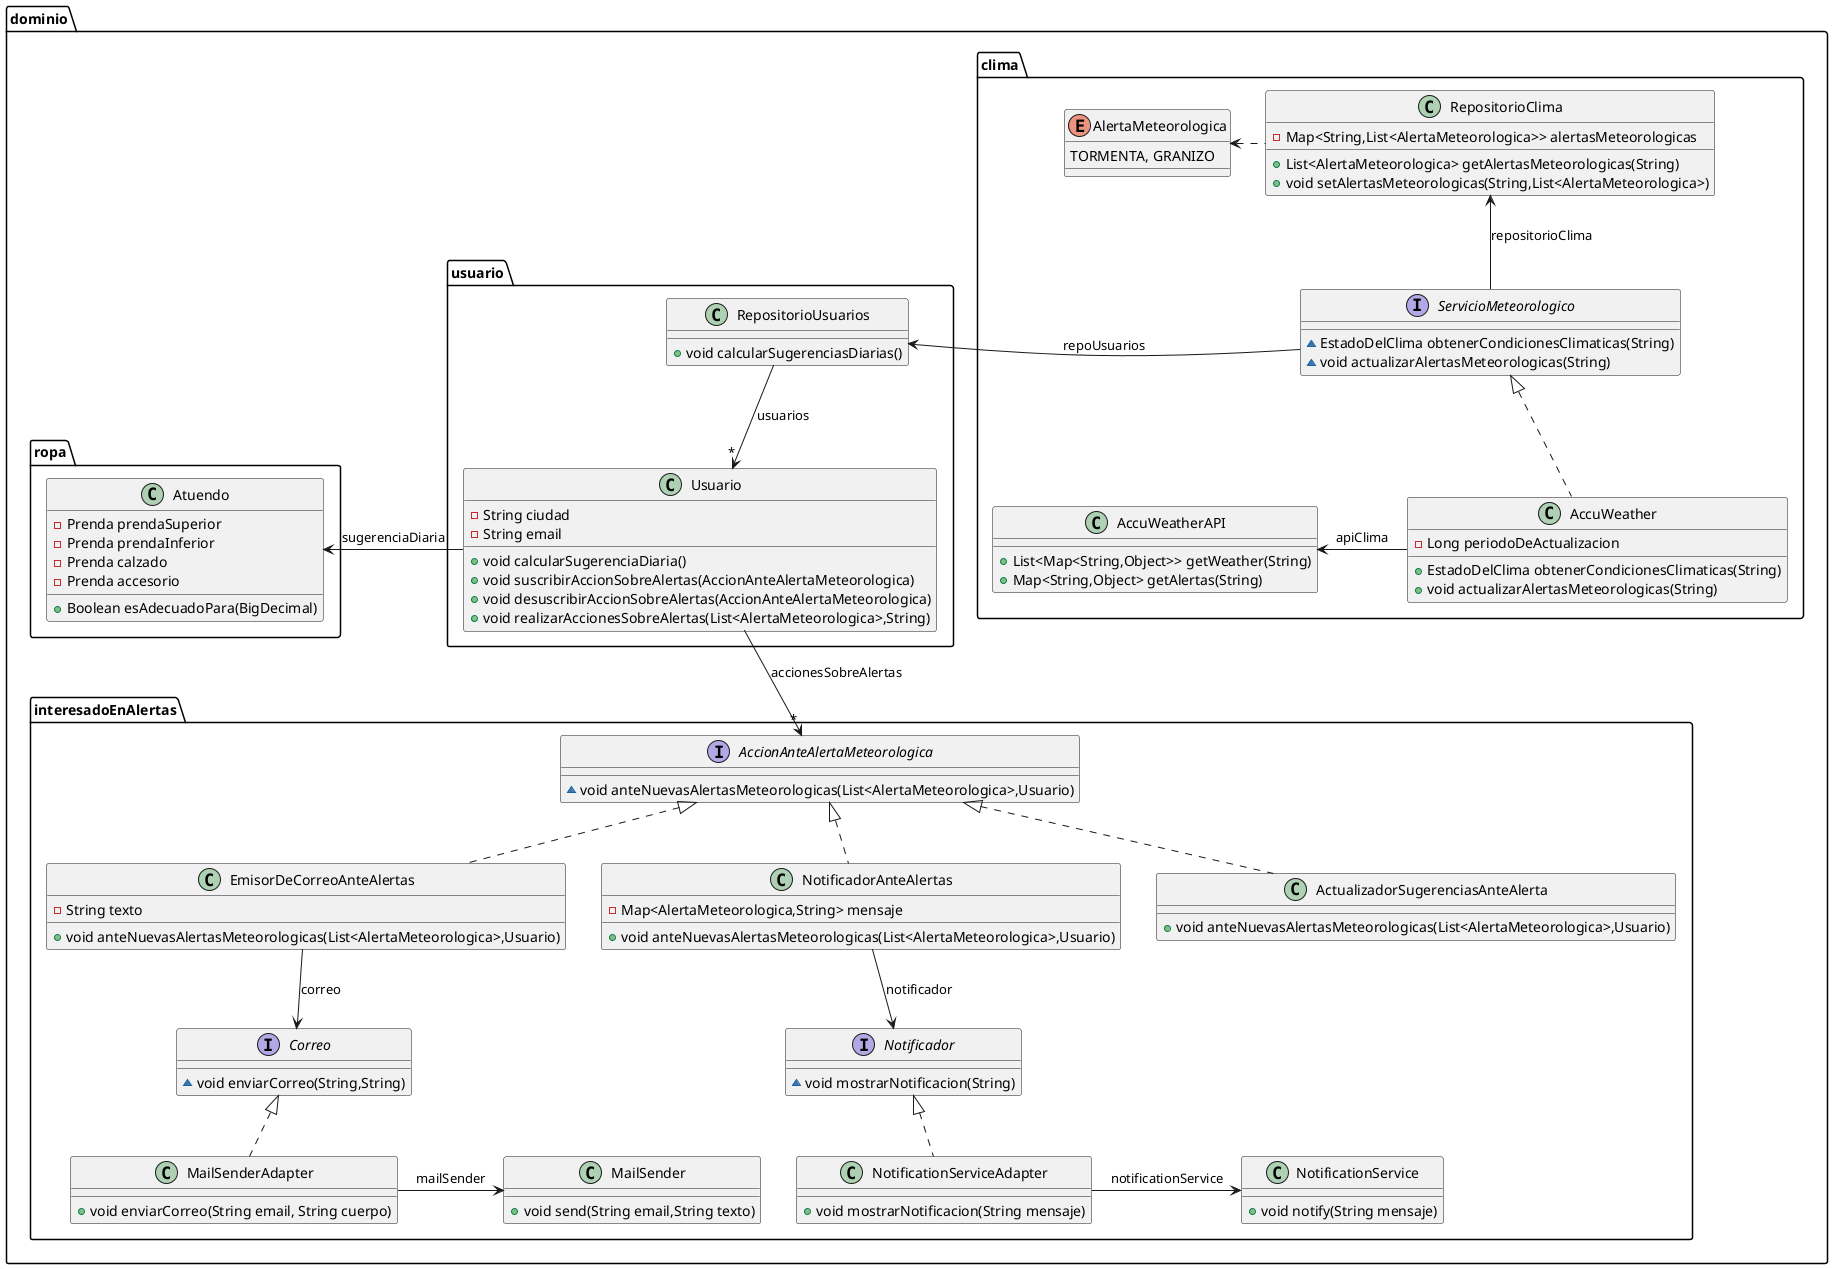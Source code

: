 @startuml

enum dominio.clima.AlertaMeteorologica {
  TORMENTA, GRANIZO
}
class dominio.interesadoEnAlertas.NotificationService {
+ void notify(String mensaje)
}
class dominio.usuario.Usuario {
- String ciudad
- String email
+ void calcularSugerenciaDiaria()
+ void suscribirAccionSobreAlertas(AccionAnteAlertaMeteorologica)
+ void desuscribirAccionSobreAlertas(AccionAnteAlertaMeteorologica)
+ void realizarAccionesSobreAlertas(List<AlertaMeteorologica>,String)
}
class dominio.interesadoEnAlertas.MailSender {
+ void send(String email,String texto)
}
class dominio.clima.AccuWeatherAPI {
+ List<Map<String,Object>> getWeather(String)
+ Map<String,Object> getAlertas(String)
}
interface dominio.interesadoEnAlertas.Correo {
~ void enviarCorreo(String,String)
}
class dominio.interesadoEnAlertas.ActualizadorSugerenciasAnteAlerta {
+ void anteNuevasAlertasMeteorologicas(List<AlertaMeteorologica>,Usuario)
}
interface dominio.interesadoEnAlertas.Notificador {
~ void mostrarNotificacion(String)
}
class dominio.interesadoEnAlertas.NotificadorAnteAlertas {
- Map<AlertaMeteorologica,String> mensaje
+ void anteNuevasAlertasMeteorologicas(List<AlertaMeteorologica>,Usuario)
}
class dominio.usuario.RepositorioUsuarios {
+ void calcularSugerenciasDiarias()
}
class dominio.interesadoEnAlertas.EmisorDeCorreoAnteAlertas {
- String texto
+ void anteNuevasAlertasMeteorologicas(List<AlertaMeteorologica>,Usuario)
}
class dominio.clima.AccuWeather {
- Long periodoDeActualizacion
+ EstadoDelClima obtenerCondicionesClimaticas(String)
+ void actualizarAlertasMeteorologicas(String)
}
class dominio.clima.RepositorioClima {
- Map<String,List<AlertaMeteorologica>> alertasMeteorologicas
+ List<AlertaMeteorologica> getAlertasMeteorologicas(String)
+ void setAlertasMeteorologicas(String,List<AlertaMeteorologica>)
}
interface dominio.clima.ServicioMeteorologico {
~ EstadoDelClima obtenerCondicionesClimaticas(String)
~ void actualizarAlertasMeteorologicas(String)
}
interface dominio.interesadoEnAlertas.AccionAnteAlertaMeteorologica {
~ void anteNuevasAlertasMeteorologicas(List<AlertaMeteorologica>,Usuario)
}
class dominio.ropa.Atuendo {
- Prenda prendaSuperior
- Prenda prendaInferior
- Prenda calzado
- Prenda accesorio
+ Boolean esAdecuadoPara(BigDecimal)
}

class dominio.interesadoEnAlertas.MailSenderAdapter {
+ void enviarCorreo(String email, String cuerpo)
}
class dominio.interesadoEnAlertas.NotificationServiceAdapter {
+ void mostrarNotificacion(String mensaje)
}

dominio.clima.AlertaMeteorologica <.right. dominio.clima.RepositorioClima

dominio.interesadoEnAlertas.AccionAnteAlertaMeteorologica <|.. dominio.interesadoEnAlertas.ActualizadorSugerenciasAnteAlerta
dominio.interesadoEnAlertas.AccionAnteAlertaMeteorologica <|.. dominio.interesadoEnAlertas.NotificadorAnteAlertas
dominio.interesadoEnAlertas.AccionAnteAlertaMeteorologica <|.. dominio.interesadoEnAlertas.EmisorDeCorreoAnteAlertas
dominio.clima.ServicioMeteorologico <|.down. dominio.clima.AccuWeather
dominio.interesadoEnAlertas.Correo <|.. dominio.interesadoEnAlertas.MailSenderAdapter
dominio.interesadoEnAlertas.Notificador <|.. dominio.interesadoEnAlertas.NotificationServiceAdapter

dominio.ropa.Atuendo <-left- dominio.usuario.Usuario: sugerenciaDiaria
dominio.interesadoEnAlertas.AccionAnteAlertaMeteorologica "*" <-up- dominio.usuario.Usuario: accionesSobreAlertas

dominio.interesadoEnAlertas.Notificador <-up- dominio.interesadoEnAlertas.NotificadorAnteAlertas: notificador

dominio.usuario.Usuario "*" <-up- dominio.usuario.RepositorioUsuarios: usuarios

dominio.interesadoEnAlertas.Correo <-up- dominio.interesadoEnAlertas.EmisorDeCorreoAnteAlertas: correo

dominio.clima.AccuWeatherAPI <-right- dominio.clima.AccuWeather: apiClima

dominio.clima.RepositorioClima <-down- dominio.clima.ServicioMeteorologico: repositorioClima
dominio.usuario.RepositorioUsuarios <-left- dominio.clima.ServicioMeteorologico: repoUsuarios

dominio.interesadoEnAlertas.MailSender <-left- dominio.interesadoEnAlertas.MailSenderAdapter: mailSender
dominio.interesadoEnAlertas.NotificationService <-left- dominio.interesadoEnAlertas.NotificationServiceAdapter: notificationService


@enduml